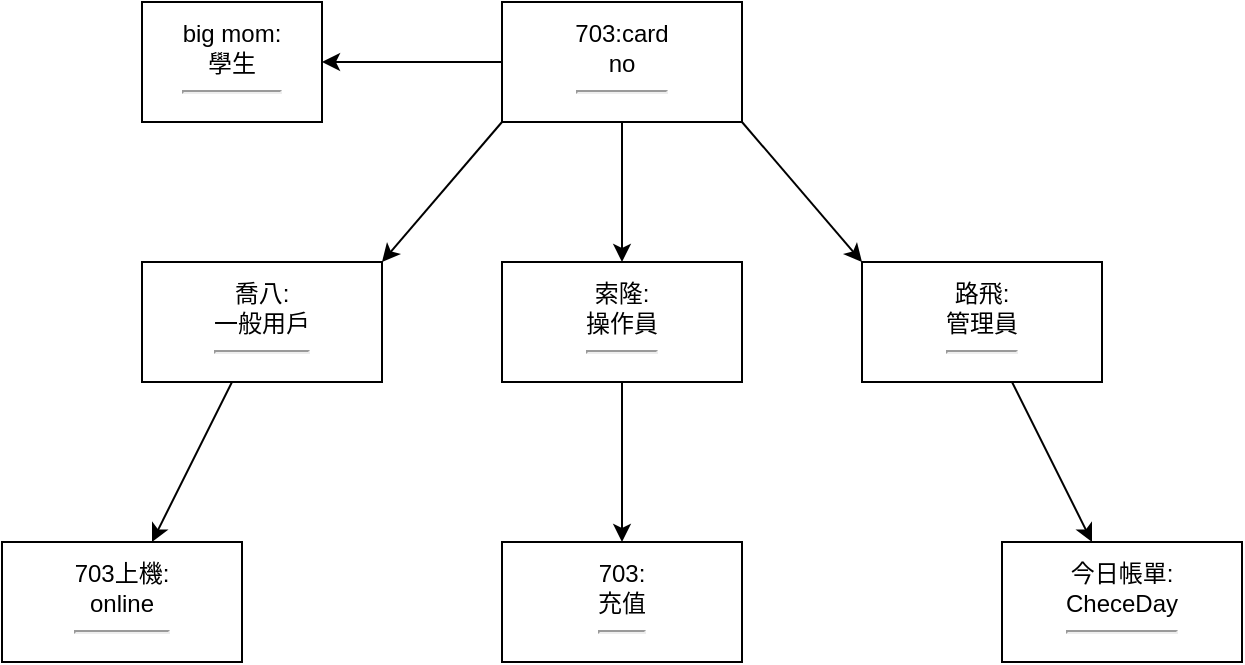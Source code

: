 <mxfile version="22.0.8" type="device">
  <diagram name="第 1 页" id="GJFGfv8sMaepA3v-LdVk">
    <mxGraphModel dx="794" dy="420" grid="1" gridSize="10" guides="1" tooltips="1" connect="1" arrows="1" fold="1" page="1" pageScale="1" pageWidth="827" pageHeight="1169" math="0" shadow="0">
      <root>
        <mxCell id="0" />
        <mxCell id="1" parent="0" />
        <mxCell id="qb-XNIGhJPGCuOjlUgBg-3" value="" style="edgeStyle=orthogonalEdgeStyle;rounded=0;orthogonalLoop=1;jettySize=auto;html=1;" edge="1" parent="1" source="qb-XNIGhJPGCuOjlUgBg-1" target="qb-XNIGhJPGCuOjlUgBg-2">
          <mxGeometry relative="1" as="geometry" />
        </mxCell>
        <mxCell id="qb-XNIGhJPGCuOjlUgBg-10" style="edgeStyle=none;rounded=0;orthogonalLoop=1;jettySize=auto;html=1;entryX=0;entryY=1;entryDx=0;entryDy=0;exitX=0;exitY=1;exitDx=0;exitDy=0;" edge="1" parent="1" source="qb-XNIGhJPGCuOjlUgBg-1" target="qb-XNIGhJPGCuOjlUgBg-4">
          <mxGeometry relative="1" as="geometry" />
        </mxCell>
        <mxCell id="qb-XNIGhJPGCuOjlUgBg-12" value="" style="edgeStyle=none;rounded=0;orthogonalLoop=1;jettySize=auto;html=1;" edge="1" parent="1" source="qb-XNIGhJPGCuOjlUgBg-1" target="qb-XNIGhJPGCuOjlUgBg-11">
          <mxGeometry relative="1" as="geometry" />
        </mxCell>
        <mxCell id="qb-XNIGhJPGCuOjlUgBg-13" style="edgeStyle=none;rounded=0;orthogonalLoop=1;jettySize=auto;html=1;exitX=1;exitY=1;exitDx=0;exitDy=0;entryX=0;entryY=0;entryDx=0;entryDy=0;" edge="1" parent="1" source="qb-XNIGhJPGCuOjlUgBg-1" target="qb-XNIGhJPGCuOjlUgBg-14">
          <mxGeometry relative="1" as="geometry">
            <mxPoint x="560" y="180" as="targetPoint" />
          </mxGeometry>
        </mxCell>
        <mxCell id="qb-XNIGhJPGCuOjlUgBg-1" value="703:card&lt;br&gt;no&lt;br&gt;&lt;hr&gt;" style="rounded=0;whiteSpace=wrap;html=1;" vertex="1" parent="1">
          <mxGeometry x="340" y="50" width="120" height="60" as="geometry" />
        </mxCell>
        <mxCell id="qb-XNIGhJPGCuOjlUgBg-2" value="big mom:&lt;br&gt;學生&lt;br&gt;&lt;hr&gt;" style="rounded=0;whiteSpace=wrap;html=1;" vertex="1" parent="1">
          <mxGeometry x="160" y="50" width="90" height="60" as="geometry" />
        </mxCell>
        <mxCell id="qb-XNIGhJPGCuOjlUgBg-18" value="" style="edgeStyle=none;rounded=0;orthogonalLoop=1;jettySize=auto;html=1;" edge="1" parent="1" source="qb-XNIGhJPGCuOjlUgBg-4" target="qb-XNIGhJPGCuOjlUgBg-17">
          <mxGeometry relative="1" as="geometry" />
        </mxCell>
        <mxCell id="qb-XNIGhJPGCuOjlUgBg-4" value="喬八:&lt;br&gt;一般用戶&lt;br&gt;&lt;hr&gt;" style="rounded=0;whiteSpace=wrap;html=1;direction=west;" vertex="1" parent="1">
          <mxGeometry x="160" y="180" width="120" height="60" as="geometry" />
        </mxCell>
        <mxCell id="qb-XNIGhJPGCuOjlUgBg-20" value="" style="edgeStyle=none;rounded=0;orthogonalLoop=1;jettySize=auto;html=1;" edge="1" parent="1" source="qb-XNIGhJPGCuOjlUgBg-11" target="qb-XNIGhJPGCuOjlUgBg-19">
          <mxGeometry relative="1" as="geometry" />
        </mxCell>
        <mxCell id="qb-XNIGhJPGCuOjlUgBg-11" value="索隆:&lt;br&gt;操作員&lt;br&gt;&lt;hr&gt;" style="rounded=0;whiteSpace=wrap;html=1;" vertex="1" parent="1">
          <mxGeometry x="340" y="180" width="120" height="60" as="geometry" />
        </mxCell>
        <mxCell id="qb-XNIGhJPGCuOjlUgBg-22" value="" style="edgeStyle=none;rounded=0;orthogonalLoop=1;jettySize=auto;html=1;" edge="1" parent="1" source="qb-XNIGhJPGCuOjlUgBg-14" target="qb-XNIGhJPGCuOjlUgBg-21">
          <mxGeometry relative="1" as="geometry" />
        </mxCell>
        <mxCell id="qb-XNIGhJPGCuOjlUgBg-14" value="路飛:&lt;br&gt;管理員&lt;br&gt;&lt;hr&gt;" style="rounded=0;whiteSpace=wrap;html=1;" vertex="1" parent="1">
          <mxGeometry x="520" y="180" width="120" height="60" as="geometry" />
        </mxCell>
        <mxCell id="qb-XNIGhJPGCuOjlUgBg-17" value="703上機:&lt;br&gt;online&lt;br&gt;&lt;hr&gt;" style="rounded=0;whiteSpace=wrap;html=1;direction=west;" vertex="1" parent="1">
          <mxGeometry x="90" y="320" width="120" height="60" as="geometry" />
        </mxCell>
        <mxCell id="qb-XNIGhJPGCuOjlUgBg-19" value="703:&lt;br&gt;充值&lt;br&gt;&lt;hr&gt;" style="rounded=0;whiteSpace=wrap;html=1;" vertex="1" parent="1">
          <mxGeometry x="340" y="320" width="120" height="60" as="geometry" />
        </mxCell>
        <mxCell id="qb-XNIGhJPGCuOjlUgBg-21" value="今日帳單:&lt;br&gt;CheceDay&lt;br&gt;&lt;hr&gt;" style="rounded=0;whiteSpace=wrap;html=1;" vertex="1" parent="1">
          <mxGeometry x="590" y="320" width="120" height="60" as="geometry" />
        </mxCell>
      </root>
    </mxGraphModel>
  </diagram>
</mxfile>
